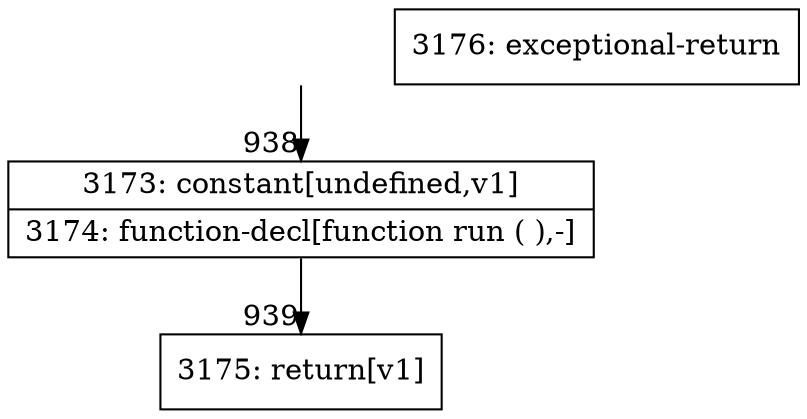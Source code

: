 digraph {
rankdir="TD"
BB_entry88[shape=none,label=""];
BB_entry88 -> BB938 [tailport=s, headport=n, headlabel="    938"]
BB938 [shape=record label="{3173: constant[undefined,v1]|3174: function-decl[function run ( ),-]}" ] 
BB938 -> BB939 [tailport=s, headport=n, headlabel="      939"]
BB939 [shape=record label="{3175: return[v1]}" ] 
BB940 [shape=record label="{3176: exceptional-return}" ] 
//#$~ 1075
}
